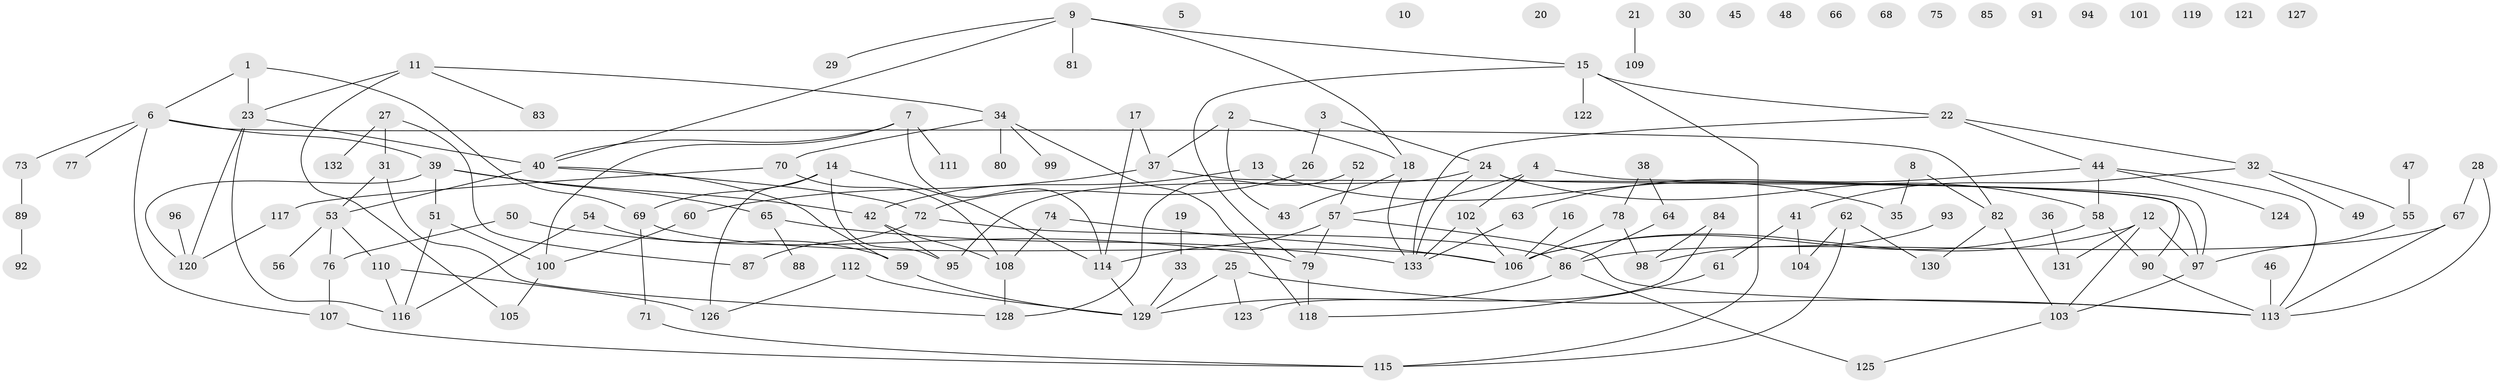 // coarse degree distribution, {4: 0.23376623376623376, 3: 0.19480519480519481, 1: 0.16883116883116883, 2: 0.16883116883116883, 5: 0.15584415584415584, 6: 0.03896103896103896, 7: 0.025974025974025976, 8: 0.012987012987012988}
// Generated by graph-tools (version 1.1) at 2025/35/03/04/25 23:35:52]
// undirected, 133 vertices, 169 edges
graph export_dot {
  node [color=gray90,style=filled];
  1;
  2;
  3;
  4;
  5;
  6;
  7;
  8;
  9;
  10;
  11;
  12;
  13;
  14;
  15;
  16;
  17;
  18;
  19;
  20;
  21;
  22;
  23;
  24;
  25;
  26;
  27;
  28;
  29;
  30;
  31;
  32;
  33;
  34;
  35;
  36;
  37;
  38;
  39;
  40;
  41;
  42;
  43;
  44;
  45;
  46;
  47;
  48;
  49;
  50;
  51;
  52;
  53;
  54;
  55;
  56;
  57;
  58;
  59;
  60;
  61;
  62;
  63;
  64;
  65;
  66;
  67;
  68;
  69;
  70;
  71;
  72;
  73;
  74;
  75;
  76;
  77;
  78;
  79;
  80;
  81;
  82;
  83;
  84;
  85;
  86;
  87;
  88;
  89;
  90;
  91;
  92;
  93;
  94;
  95;
  96;
  97;
  98;
  99;
  100;
  101;
  102;
  103;
  104;
  105;
  106;
  107;
  108;
  109;
  110;
  111;
  112;
  113;
  114;
  115;
  116;
  117;
  118;
  119;
  120;
  121;
  122;
  123;
  124;
  125;
  126;
  127;
  128;
  129;
  130;
  131;
  132;
  133;
  1 -- 6;
  1 -- 23;
  1 -- 69;
  2 -- 18;
  2 -- 37;
  2 -- 43;
  3 -- 24;
  3 -- 26;
  4 -- 57;
  4 -- 90;
  4 -- 102;
  6 -- 39;
  6 -- 73;
  6 -- 77;
  6 -- 82;
  6 -- 107;
  7 -- 40;
  7 -- 100;
  7 -- 111;
  7 -- 114;
  8 -- 35;
  8 -- 82;
  9 -- 15;
  9 -- 18;
  9 -- 29;
  9 -- 40;
  9 -- 81;
  11 -- 23;
  11 -- 34;
  11 -- 83;
  11 -- 105;
  12 -- 97;
  12 -- 103;
  12 -- 106;
  12 -- 131;
  13 -- 35;
  13 -- 42;
  14 -- 69;
  14 -- 95;
  14 -- 114;
  14 -- 126;
  15 -- 22;
  15 -- 79;
  15 -- 115;
  15 -- 122;
  16 -- 106;
  17 -- 37;
  17 -- 114;
  18 -- 43;
  18 -- 133;
  19 -- 33;
  21 -- 109;
  22 -- 32;
  22 -- 44;
  22 -- 133;
  23 -- 40;
  23 -- 116;
  23 -- 120;
  24 -- 58;
  24 -- 95;
  24 -- 97;
  24 -- 133;
  25 -- 113;
  25 -- 123;
  25 -- 129;
  26 -- 72;
  27 -- 31;
  27 -- 87;
  27 -- 132;
  28 -- 67;
  28 -- 113;
  31 -- 53;
  31 -- 128;
  32 -- 41;
  32 -- 49;
  32 -- 55;
  33 -- 129;
  34 -- 70;
  34 -- 80;
  34 -- 99;
  34 -- 118;
  36 -- 131;
  37 -- 60;
  37 -- 97;
  38 -- 64;
  38 -- 78;
  39 -- 42;
  39 -- 51;
  39 -- 65;
  39 -- 120;
  40 -- 53;
  40 -- 59;
  40 -- 72;
  41 -- 61;
  41 -- 104;
  42 -- 95;
  42 -- 108;
  44 -- 58;
  44 -- 63;
  44 -- 113;
  44 -- 124;
  46 -- 113;
  47 -- 55;
  50 -- 76;
  50 -- 79;
  51 -- 100;
  51 -- 116;
  52 -- 57;
  52 -- 128;
  53 -- 56;
  53 -- 76;
  53 -- 110;
  54 -- 59;
  54 -- 116;
  55 -- 97;
  57 -- 79;
  57 -- 113;
  57 -- 114;
  58 -- 90;
  58 -- 106;
  59 -- 129;
  60 -- 100;
  61 -- 118;
  62 -- 104;
  62 -- 115;
  62 -- 130;
  63 -- 133;
  64 -- 86;
  65 -- 88;
  65 -- 133;
  67 -- 86;
  67 -- 113;
  69 -- 71;
  69 -- 106;
  70 -- 108;
  70 -- 117;
  71 -- 115;
  72 -- 86;
  72 -- 87;
  73 -- 89;
  74 -- 106;
  74 -- 108;
  76 -- 107;
  78 -- 98;
  78 -- 106;
  79 -- 118;
  82 -- 103;
  82 -- 130;
  84 -- 98;
  84 -- 123;
  86 -- 125;
  86 -- 129;
  89 -- 92;
  90 -- 113;
  93 -- 98;
  96 -- 120;
  97 -- 103;
  100 -- 105;
  102 -- 106;
  102 -- 133;
  103 -- 125;
  107 -- 115;
  108 -- 128;
  110 -- 116;
  110 -- 126;
  112 -- 126;
  112 -- 129;
  114 -- 129;
  117 -- 120;
}
